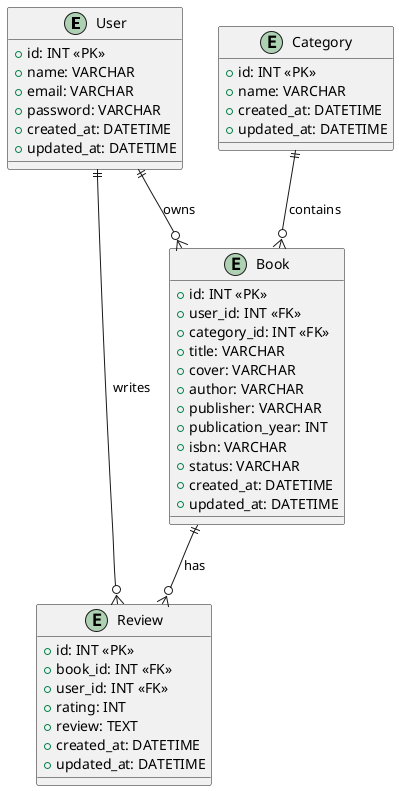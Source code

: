 @startuml diagrama_banco_de_dados

entity "User" {
  +id: INT <<PK>>
  +name: VARCHAR
  +email: VARCHAR
  +password: VARCHAR
  +created_at: DATETIME
  +updated_at: DATETIME
}

entity "Category" {
  +id: INT <<PK>>
  +name: VARCHAR
  +created_at: DATETIME
  +updated_at: DATETIME
}

entity "Book" {
  +id: INT <<PK>>
  +user_id: INT <<FK>>
  +category_id: INT <<FK>>
  +title: VARCHAR
  +cover: VARCHAR
  +author: VARCHAR
  +publisher: VARCHAR
  +publication_year: INT
  +isbn: VARCHAR
  +status: VARCHAR
  +created_at: DATETIME
  +updated_at: DATETIME
}

entity "Review" {
  +id: INT <<PK>>
  +book_id: INT <<FK>>
  +user_id: INT <<FK>>
  +rating: INT
  +review: TEXT
  +created_at: DATETIME
  +updated_at: DATETIME
}

' Relationships
User ||--o{ Book : owns
Category ||--o{ Book : contains
User ||--o{ Review : writes
Book ||--o{ Review : has

@enduml
